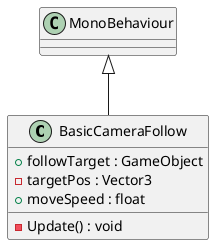 @startuml
class BasicCameraFollow {
    + followTarget : GameObject
    - targetPos : Vector3
    + moveSpeed : float
    - Update() : void
}
MonoBehaviour <|-- BasicCameraFollow
@enduml
